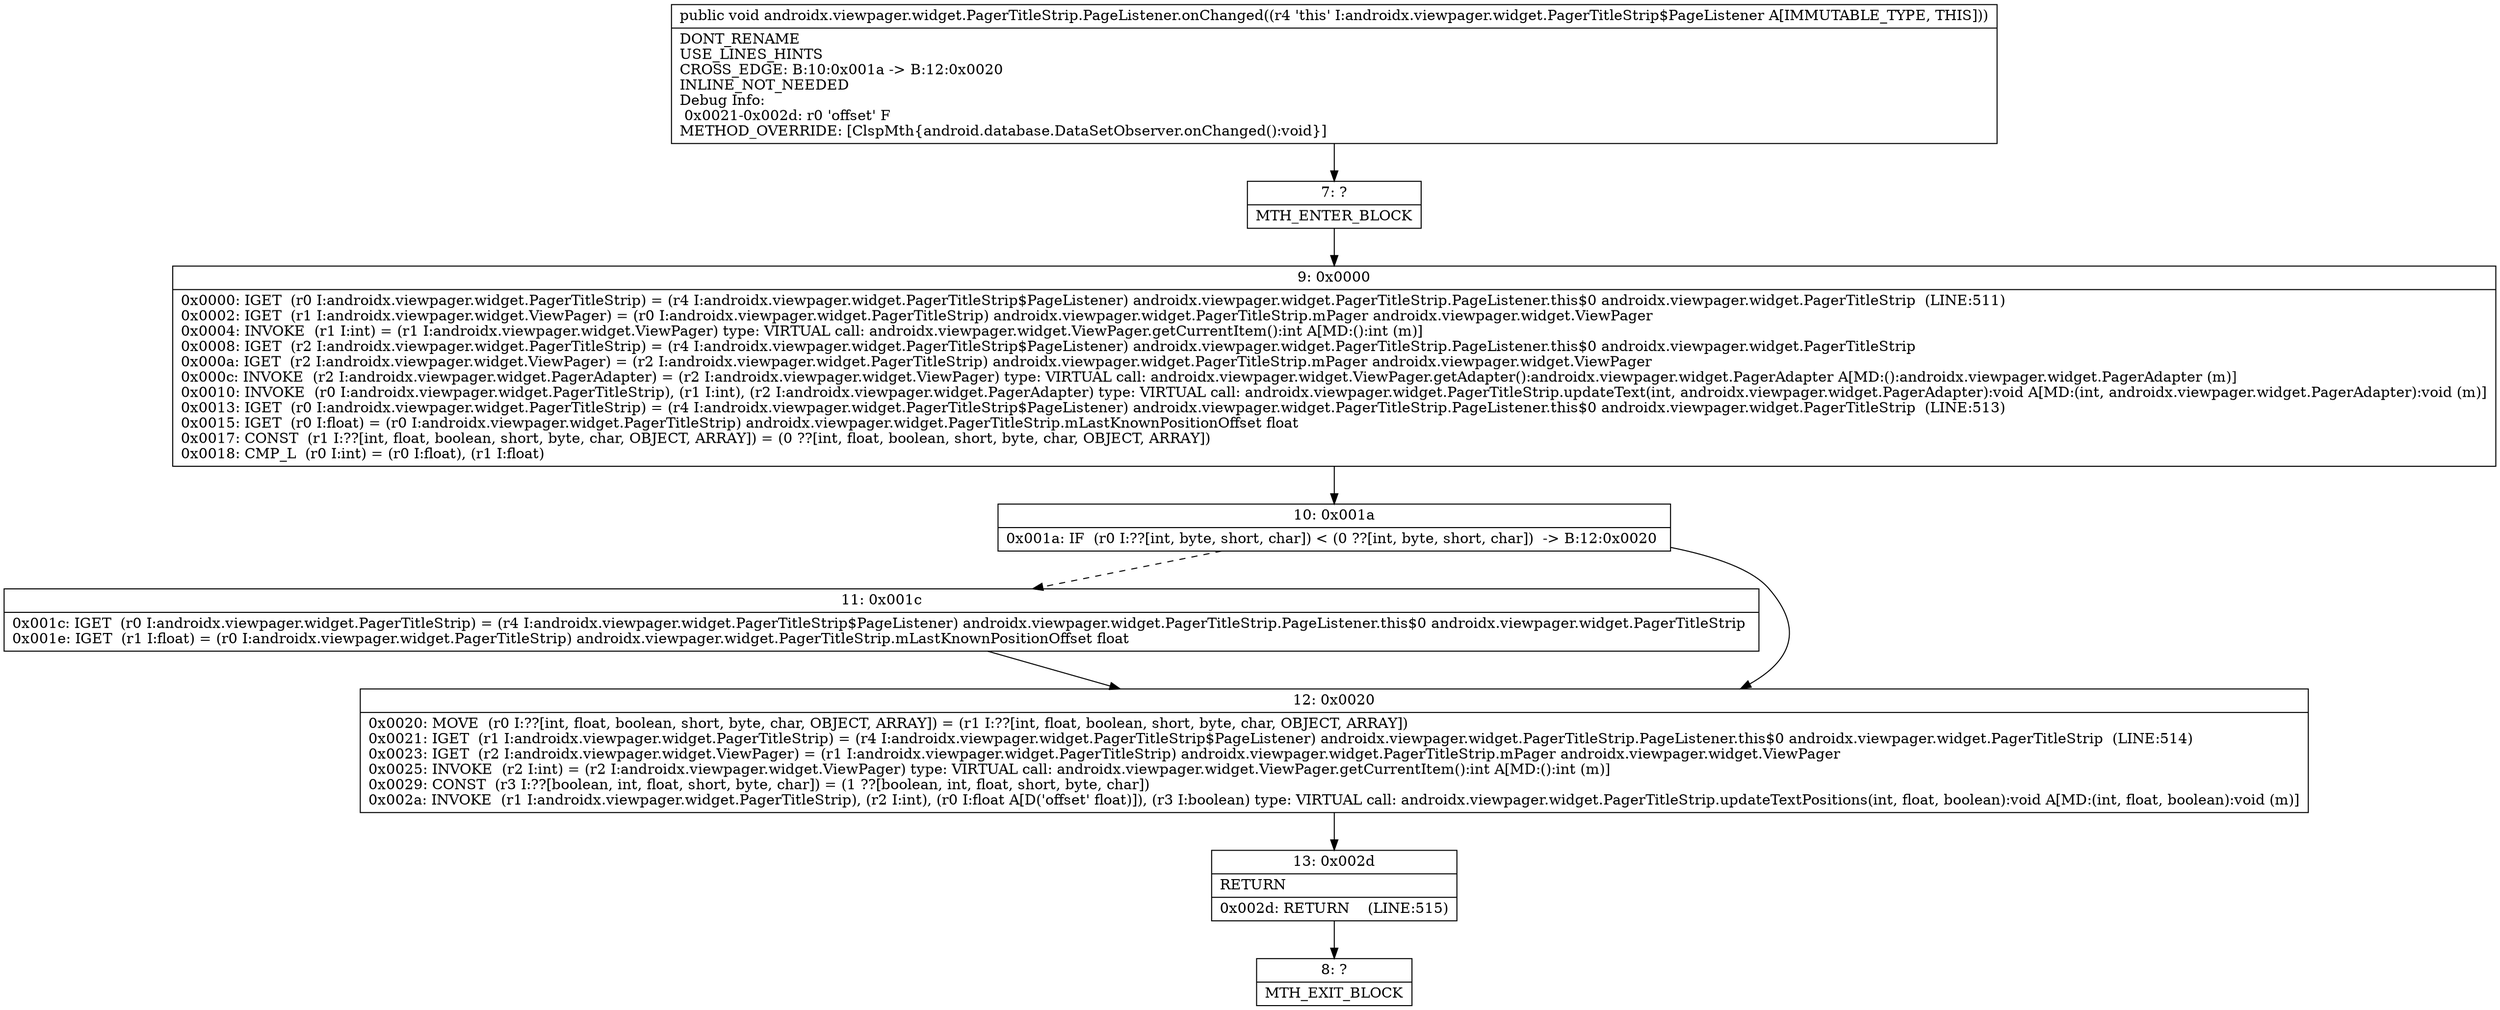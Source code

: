 digraph "CFG forandroidx.viewpager.widget.PagerTitleStrip.PageListener.onChanged()V" {
Node_7 [shape=record,label="{7\:\ ?|MTH_ENTER_BLOCK\l}"];
Node_9 [shape=record,label="{9\:\ 0x0000|0x0000: IGET  (r0 I:androidx.viewpager.widget.PagerTitleStrip) = (r4 I:androidx.viewpager.widget.PagerTitleStrip$PageListener) androidx.viewpager.widget.PagerTitleStrip.PageListener.this$0 androidx.viewpager.widget.PagerTitleStrip  (LINE:511)\l0x0002: IGET  (r1 I:androidx.viewpager.widget.ViewPager) = (r0 I:androidx.viewpager.widget.PagerTitleStrip) androidx.viewpager.widget.PagerTitleStrip.mPager androidx.viewpager.widget.ViewPager \l0x0004: INVOKE  (r1 I:int) = (r1 I:androidx.viewpager.widget.ViewPager) type: VIRTUAL call: androidx.viewpager.widget.ViewPager.getCurrentItem():int A[MD:():int (m)]\l0x0008: IGET  (r2 I:androidx.viewpager.widget.PagerTitleStrip) = (r4 I:androidx.viewpager.widget.PagerTitleStrip$PageListener) androidx.viewpager.widget.PagerTitleStrip.PageListener.this$0 androidx.viewpager.widget.PagerTitleStrip \l0x000a: IGET  (r2 I:androidx.viewpager.widget.ViewPager) = (r2 I:androidx.viewpager.widget.PagerTitleStrip) androidx.viewpager.widget.PagerTitleStrip.mPager androidx.viewpager.widget.ViewPager \l0x000c: INVOKE  (r2 I:androidx.viewpager.widget.PagerAdapter) = (r2 I:androidx.viewpager.widget.ViewPager) type: VIRTUAL call: androidx.viewpager.widget.ViewPager.getAdapter():androidx.viewpager.widget.PagerAdapter A[MD:():androidx.viewpager.widget.PagerAdapter (m)]\l0x0010: INVOKE  (r0 I:androidx.viewpager.widget.PagerTitleStrip), (r1 I:int), (r2 I:androidx.viewpager.widget.PagerAdapter) type: VIRTUAL call: androidx.viewpager.widget.PagerTitleStrip.updateText(int, androidx.viewpager.widget.PagerAdapter):void A[MD:(int, androidx.viewpager.widget.PagerAdapter):void (m)]\l0x0013: IGET  (r0 I:androidx.viewpager.widget.PagerTitleStrip) = (r4 I:androidx.viewpager.widget.PagerTitleStrip$PageListener) androidx.viewpager.widget.PagerTitleStrip.PageListener.this$0 androidx.viewpager.widget.PagerTitleStrip  (LINE:513)\l0x0015: IGET  (r0 I:float) = (r0 I:androidx.viewpager.widget.PagerTitleStrip) androidx.viewpager.widget.PagerTitleStrip.mLastKnownPositionOffset float \l0x0017: CONST  (r1 I:??[int, float, boolean, short, byte, char, OBJECT, ARRAY]) = (0 ??[int, float, boolean, short, byte, char, OBJECT, ARRAY]) \l0x0018: CMP_L  (r0 I:int) = (r0 I:float), (r1 I:float) \l}"];
Node_10 [shape=record,label="{10\:\ 0x001a|0x001a: IF  (r0 I:??[int, byte, short, char]) \< (0 ??[int, byte, short, char])  \-\> B:12:0x0020 \l}"];
Node_11 [shape=record,label="{11\:\ 0x001c|0x001c: IGET  (r0 I:androidx.viewpager.widget.PagerTitleStrip) = (r4 I:androidx.viewpager.widget.PagerTitleStrip$PageListener) androidx.viewpager.widget.PagerTitleStrip.PageListener.this$0 androidx.viewpager.widget.PagerTitleStrip \l0x001e: IGET  (r1 I:float) = (r0 I:androidx.viewpager.widget.PagerTitleStrip) androidx.viewpager.widget.PagerTitleStrip.mLastKnownPositionOffset float \l}"];
Node_12 [shape=record,label="{12\:\ 0x0020|0x0020: MOVE  (r0 I:??[int, float, boolean, short, byte, char, OBJECT, ARRAY]) = (r1 I:??[int, float, boolean, short, byte, char, OBJECT, ARRAY]) \l0x0021: IGET  (r1 I:androidx.viewpager.widget.PagerTitleStrip) = (r4 I:androidx.viewpager.widget.PagerTitleStrip$PageListener) androidx.viewpager.widget.PagerTitleStrip.PageListener.this$0 androidx.viewpager.widget.PagerTitleStrip  (LINE:514)\l0x0023: IGET  (r2 I:androidx.viewpager.widget.ViewPager) = (r1 I:androidx.viewpager.widget.PagerTitleStrip) androidx.viewpager.widget.PagerTitleStrip.mPager androidx.viewpager.widget.ViewPager \l0x0025: INVOKE  (r2 I:int) = (r2 I:androidx.viewpager.widget.ViewPager) type: VIRTUAL call: androidx.viewpager.widget.ViewPager.getCurrentItem():int A[MD:():int (m)]\l0x0029: CONST  (r3 I:??[boolean, int, float, short, byte, char]) = (1 ??[boolean, int, float, short, byte, char]) \l0x002a: INVOKE  (r1 I:androidx.viewpager.widget.PagerTitleStrip), (r2 I:int), (r0 I:float A[D('offset' float)]), (r3 I:boolean) type: VIRTUAL call: androidx.viewpager.widget.PagerTitleStrip.updateTextPositions(int, float, boolean):void A[MD:(int, float, boolean):void (m)]\l}"];
Node_13 [shape=record,label="{13\:\ 0x002d|RETURN\l|0x002d: RETURN    (LINE:515)\l}"];
Node_8 [shape=record,label="{8\:\ ?|MTH_EXIT_BLOCK\l}"];
MethodNode[shape=record,label="{public void androidx.viewpager.widget.PagerTitleStrip.PageListener.onChanged((r4 'this' I:androidx.viewpager.widget.PagerTitleStrip$PageListener A[IMMUTABLE_TYPE, THIS]))  | DONT_RENAME\lUSE_LINES_HINTS\lCROSS_EDGE: B:10:0x001a \-\> B:12:0x0020\lINLINE_NOT_NEEDED\lDebug Info:\l  0x0021\-0x002d: r0 'offset' F\lMETHOD_OVERRIDE: [ClspMth\{android.database.DataSetObserver.onChanged():void\}]\l}"];
MethodNode -> Node_7;Node_7 -> Node_9;
Node_9 -> Node_10;
Node_10 -> Node_11[style=dashed];
Node_10 -> Node_12;
Node_11 -> Node_12;
Node_12 -> Node_13;
Node_13 -> Node_8;
}

